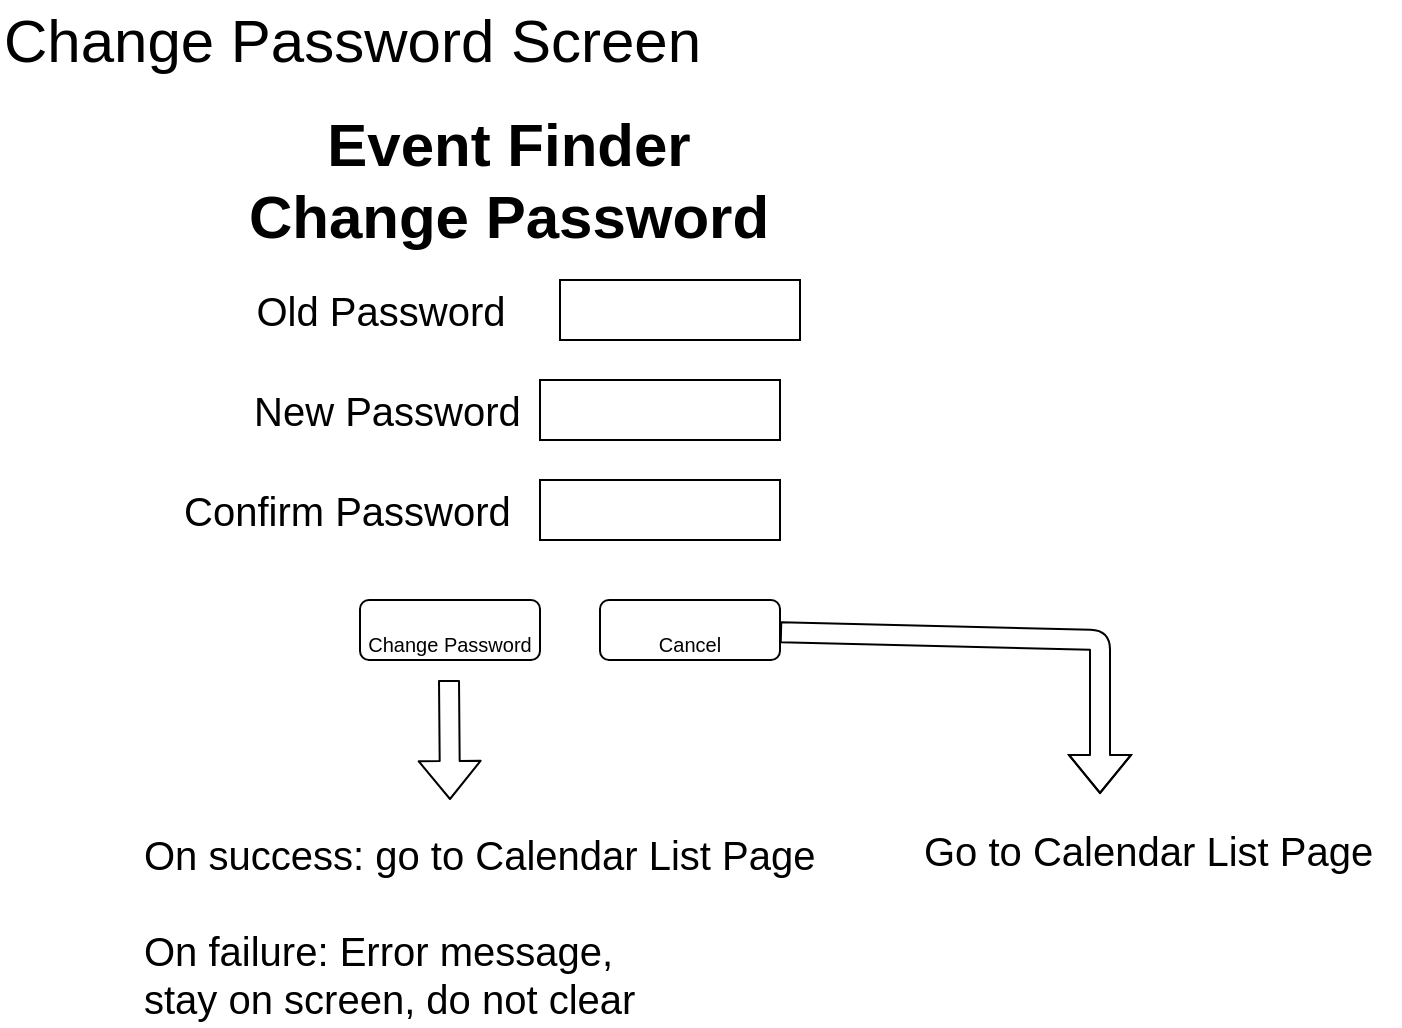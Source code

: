 <mxfile version="12.6.5" type="device"><diagram id="dHloeyhbql_dtzrPkQ8i" name="Page-1"><mxGraphModel dx="946" dy="625" grid="1" gridSize="10" guides="1" tooltips="1" connect="1" arrows="1" fold="1" page="1" pageScale="1" pageWidth="850" pageHeight="1100" math="0" shadow="0"><root><mxCell id="0"/><mxCell id="1" parent="0"/><mxCell id="xniOThQIis4SbMdHe_oR-2" value="" style="rounded=0;whiteSpace=wrap;html=1;" parent="1" vertex="1"><mxGeometry x="300" y="160" width="120" height="30" as="geometry"/></mxCell><mxCell id="xniOThQIis4SbMdHe_oR-3" value="Old Password" style="text;html=1;align=center;verticalAlign=middle;resizable=0;points=[];autosize=1;fontSize=20;" parent="1" vertex="1"><mxGeometry x="140" y="160" width="140" height="30" as="geometry"/></mxCell><mxCell id="xniOThQIis4SbMdHe_oR-4" value="" style="rounded=0;whiteSpace=wrap;html=1;" parent="1" vertex="1"><mxGeometry x="290" y="210" width="120" height="30" as="geometry"/></mxCell><mxCell id="xniOThQIis4SbMdHe_oR-5" value="New Password" style="text;html=1;align=left;verticalAlign=middle;resizable=0;points=[];autosize=1;fontSize=20;" parent="1" vertex="1"><mxGeometry x="145" y="210" width="150" height="30" as="geometry"/></mxCell><mxCell id="xniOThQIis4SbMdHe_oR-9" value="&lt;font size=&quot;1&quot;&gt;Change Password&lt;/font&gt;" style="rounded=1;whiteSpace=wrap;html=1;strokeColor=#000000;fontSize=30;" parent="1" vertex="1"><mxGeometry x="200" y="320" width="90" height="30" as="geometry"/></mxCell><mxCell id="xniOThQIis4SbMdHe_oR-10" value="&lt;font size=&quot;1&quot;&gt;Cancel&lt;/font&gt;" style="rounded=1;whiteSpace=wrap;html=1;strokeColor=#000000;fontSize=30;" parent="1" vertex="1"><mxGeometry x="320" y="320" width="90" height="30" as="geometry"/></mxCell><mxCell id="xniOThQIis4SbMdHe_oR-11" value="" style="shape=flexArrow;endArrow=classic;html=1;fontSize=20;" parent="1" edge="1"><mxGeometry width="50" height="50" relative="1" as="geometry"><mxPoint x="244.5" y="360" as="sourcePoint"/><mxPoint x="245" y="420" as="targetPoint"/></mxGeometry></mxCell><mxCell id="xniOThQIis4SbMdHe_oR-12" value="" style="shape=flexArrow;endArrow=classic;html=1;fontSize=20;" parent="1" source="xniOThQIis4SbMdHe_oR-10" edge="1"><mxGeometry width="50" height="50" relative="1" as="geometry"><mxPoint x="359.5" y="360" as="sourcePoint"/><mxPoint x="570" y="417" as="targetPoint"/><Array as="points"><mxPoint x="570" y="340"/></Array></mxGeometry></mxCell><mxCell id="xniOThQIis4SbMdHe_oR-13" value="On success: go to Calendar List Page&lt;br&gt;&lt;div&gt;&lt;span&gt;&lt;br&gt;&lt;/span&gt;&lt;/div&gt;&lt;div&gt;&lt;span&gt;On failure: Error message,&lt;/span&gt;&lt;/div&gt;&lt;div&gt;&lt;span&gt;stay on screen, do not clear&lt;/span&gt;&lt;/div&gt;" style="text;html=1;align=left;verticalAlign=middle;resizable=0;points=[];autosize=1;fontSize=20;" parent="1" vertex="1"><mxGeometry x="90" y="433" width="350" height="100" as="geometry"/></mxCell><mxCell id="xniOThQIis4SbMdHe_oR-14" value="Go to Calendar List Page" style="text;html=1;align=left;verticalAlign=middle;resizable=0;points=[];autosize=1;fontSize=20;" parent="1" vertex="1"><mxGeometry x="480" y="430" width="240" height="30" as="geometry"/></mxCell><mxCell id="kSbkuhOXPo5o1DNpL99q-1" value="" style="rounded=0;whiteSpace=wrap;html=1;" parent="1" vertex="1"><mxGeometry x="290" y="260" width="120" height="30" as="geometry"/></mxCell><mxCell id="kSbkuhOXPo5o1DNpL99q-2" value="Confirm Password" style="text;html=1;align=left;verticalAlign=middle;resizable=0;points=[];autosize=1;fontSize=20;" parent="1" vertex="1"><mxGeometry x="110" y="260" width="180" height="30" as="geometry"/></mxCell><mxCell id="DXXotHwA3GLtUeZo_JR5-1" value="Event Finder&lt;br&gt;Change Password" style="text;html=1;align=center;verticalAlign=middle;resizable=0;points=[];autosize=1;fontStyle=1;fontSize=30;" parent="1" vertex="1"><mxGeometry x="134" y="70" width="280" height="80" as="geometry"/></mxCell><mxCell id="DXXotHwA3GLtUeZo_JR5-2" value="Change Password Screen" style="text;html=1;align=left;verticalAlign=middle;resizable=0;points=[];autosize=1;fontSize=30;" parent="1" vertex="1"><mxGeometry x="20" y="20" width="360" height="40" as="geometry"/></mxCell></root></mxGraphModel></diagram></mxfile>
